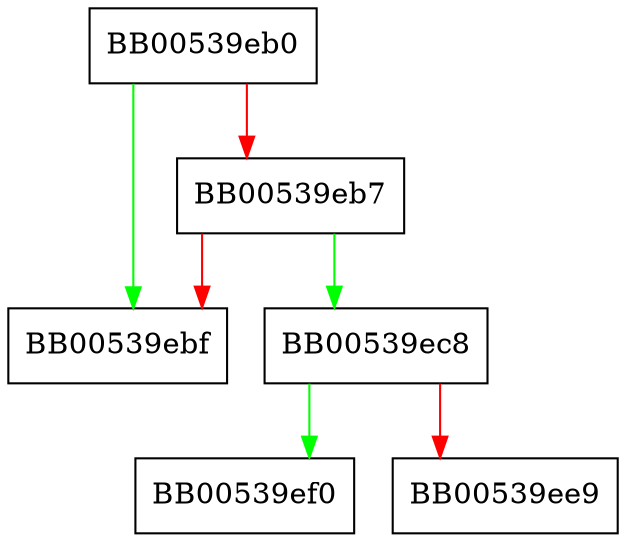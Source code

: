 digraph file_write {
  node [shape="box"];
  graph [splines=ortho];
  BB00539eb0 -> BB00539ebf [color="green"];
  BB00539eb0 -> BB00539eb7 [color="red"];
  BB00539eb7 -> BB00539ec8 [color="green"];
  BB00539eb7 -> BB00539ebf [color="red"];
  BB00539ec8 -> BB00539ef0 [color="green"];
  BB00539ec8 -> BB00539ee9 [color="red"];
}